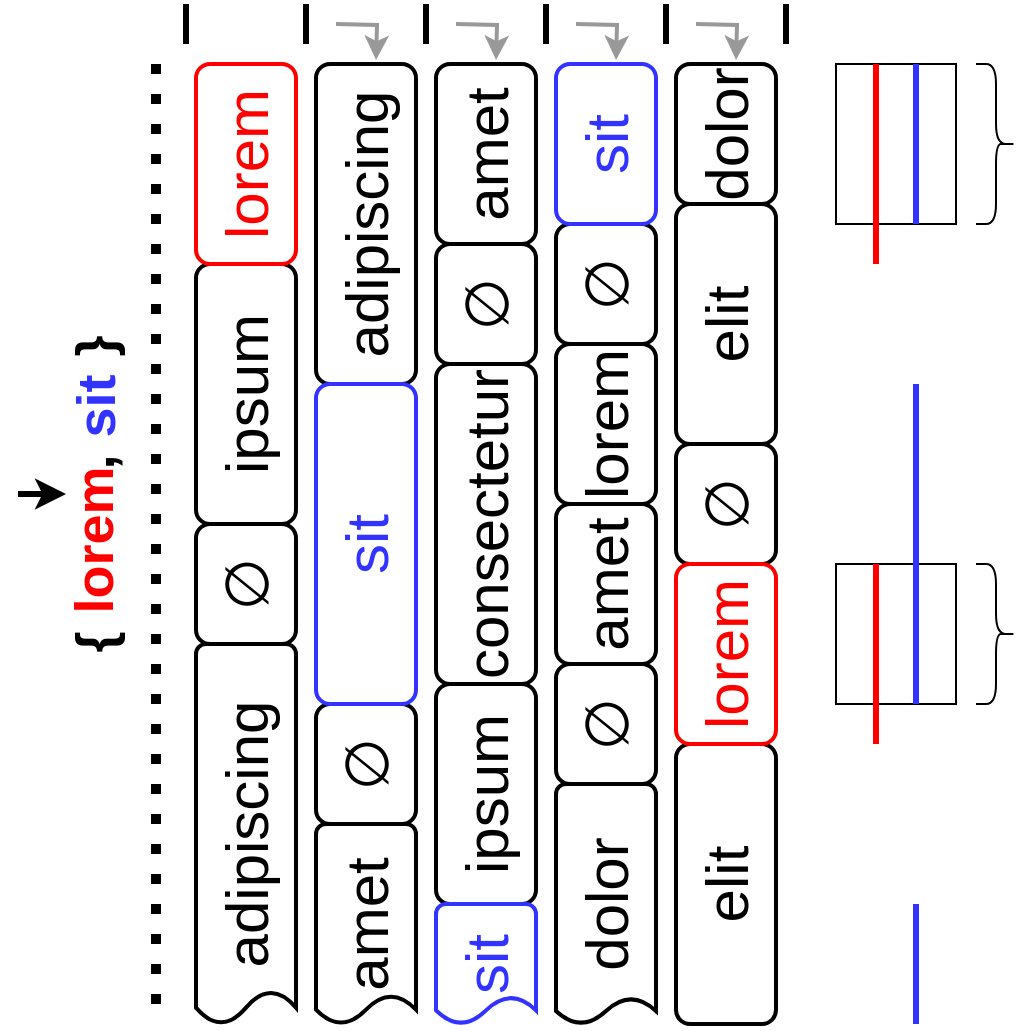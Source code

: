 <mxfile version="21.2.8" type="device">
  <diagram name="1 oldal" id="9zMQckgTDTX1H3_rx6Bh">
    <mxGraphModel dx="1434" dy="852" grid="1" gridSize="10" guides="0" tooltips="1" connect="1" arrows="1" fold="1" page="1" pageScale="1" pageWidth="827" pageHeight="1169" math="0" shadow="0">
      <root>
        <mxCell id="0" />
        <mxCell id="1" parent="0" />
        <mxCell id="TzNF0aJQ4u_LGAxk8pzm-8" value="" style="rounded=0;whiteSpace=wrap;html=1;fillColor=none;" parent="1" vertex="1">
          <mxGeometry x="450" y="190" width="60" height="80" as="geometry" />
        </mxCell>
        <mxCell id="TzNF0aJQ4u_LGAxk8pzm-9" value="" style="rounded=0;whiteSpace=wrap;html=1;fillColor=none;" parent="1" vertex="1">
          <mxGeometry x="450" y="440" width="60" height="70" as="geometry" />
        </mxCell>
        <mxCell id="6gjyLuOeQKCfZ8NrFjTt-1" value="adipiscing" style="strokeWidth=2;html=1;shape=mxgraph.flowchart.document2;whiteSpace=wrap;size=0.086;horizontal=0;fontSize=30;" parent="1" vertex="1">
          <mxGeometry x="130" y="480" width="50" height="190" as="geometry" />
        </mxCell>
        <mxCell id="6gjyLuOeQKCfZ8NrFjTt-7" value="&lt;meta charset=&quot;utf-8&quot;&gt;&lt;span lang=&quot;en&quot; class=&quot;ILfuVd&quot;&gt;&lt;span class=&quot;hgKElc&quot;&gt;∅&lt;/span&gt;&lt;/span&gt;" style="rounded=1;whiteSpace=wrap;html=1;absoluteArcSize=1;arcSize=14;strokeWidth=2;horizontal=0;fontSize=30;" parent="1" vertex="1">
          <mxGeometry x="190" y="510" width="50" height="60" as="geometry" />
        </mxCell>
        <mxCell id="6gjyLuOeQKCfZ8NrFjTt-8" value="amet" style="strokeWidth=2;html=1;shape=mxgraph.flowchart.document2;whiteSpace=wrap;size=0.144;horizontal=0;fontSize=30;" parent="1" vertex="1">
          <mxGeometry x="190" y="570" width="50" height="100" as="geometry" />
        </mxCell>
        <mxCell id="6gjyLuOeQKCfZ8NrFjTt-9" value="amet" style="rounded=1;whiteSpace=wrap;html=1;absoluteArcSize=1;arcSize=14;strokeWidth=2;horizontal=0;fontSize=30;" parent="1" vertex="1">
          <mxGeometry x="250" y="190" width="50" height="90" as="geometry" />
        </mxCell>
        <mxCell id="6gjyLuOeQKCfZ8NrFjTt-12" value="&lt;meta charset=&quot;utf-8&quot;&gt;&lt;span lang=&quot;en&quot; class=&quot;ILfuVd&quot;&gt;&lt;span class=&quot;hgKElc&quot;&gt;∅&lt;/span&gt;&lt;/span&gt;" style="rounded=1;whiteSpace=wrap;html=1;absoluteArcSize=1;arcSize=14;strokeWidth=2;horizontal=0;fontSize=30;" parent="1" vertex="1">
          <mxGeometry x="310" y="490" width="50" height="60" as="geometry" />
        </mxCell>
        <mxCell id="6gjyLuOeQKCfZ8NrFjTt-14" value="ipsum" style="rounded=1;whiteSpace=wrap;html=1;absoluteArcSize=1;arcSize=14;strokeWidth=2;horizontal=0;fontSize=30;" parent="1" vertex="1">
          <mxGeometry x="250" y="500" width="50" height="110" as="geometry" />
        </mxCell>
        <mxCell id="6gjyLuOeQKCfZ8NrFjTt-17" value="lorem" style="rounded=1;whiteSpace=wrap;html=1;absoluteArcSize=1;arcSize=14;strokeWidth=2;horizontal=0;fontSize=30;" parent="1" vertex="1">
          <mxGeometry x="310" y="330" width="50" height="80" as="geometry" />
        </mxCell>
        <mxCell id="6gjyLuOeQKCfZ8NrFjTt-19" value="dolor" style="strokeWidth=2;html=1;shape=mxgraph.flowchart.document2;whiteSpace=wrap;size=0.108;horizontal=0;fontSize=30;spacing=2;" parent="1" vertex="1">
          <mxGeometry x="310" y="550" width="50" height="120" as="geometry" />
        </mxCell>
        <mxCell id="6gjyLuOeQKCfZ8NrFjTt-20" value="dolor" style="rounded=1;whiteSpace=wrap;html=1;absoluteArcSize=1;arcSize=14;strokeWidth=2;horizontal=0;fontSize=30;" parent="1" vertex="1">
          <mxGeometry x="370" y="190" width="50" height="70" as="geometry" />
        </mxCell>
        <mxCell id="6gjyLuOeQKCfZ8NrFjTt-22" value="&lt;meta charset=&quot;utf-8&quot;&gt;&lt;span lang=&quot;en&quot; class=&quot;ILfuVd&quot;&gt;&lt;span class=&quot;hgKElc&quot;&gt;∅&lt;/span&gt;&lt;/span&gt;" style="rounded=1;whiteSpace=wrap;html=1;absoluteArcSize=1;arcSize=14;strokeWidth=2;horizontal=0;fontSize=30;" parent="1" vertex="1">
          <mxGeometry x="370" y="380" width="50" height="60" as="geometry" />
        </mxCell>
        <mxCell id="6gjyLuOeQKCfZ8NrFjTt-24" value="elit" style="rounded=1;whiteSpace=wrap;html=1;absoluteArcSize=1;arcSize=14;strokeWidth=2;horizontal=0;fontSize=30;" parent="1" vertex="1">
          <mxGeometry x="370" y="530" width="50" height="140" as="geometry" />
        </mxCell>
        <mxCell id="6gjyLuOeQKCfZ8NrFjTt-26" value="" style="endArrow=none;dashed=1;html=1;rounded=0;dashPattern=1 2;strokeWidth=5;jumpSize=7;jumpStyle=none;endFill=0;strokeColor=default;" parent="1" edge="1">
          <mxGeometry width="50" height="50" relative="1" as="geometry">
            <mxPoint x="110" y="660" as="sourcePoint" />
            <mxPoint x="110" y="190" as="targetPoint" />
          </mxGeometry>
        </mxCell>
        <mxCell id="6gjyLuOeQKCfZ8NrFjTt-27" value="" style="endArrow=none;html=1;rounded=0;strokeWidth=3;jumpSize=7;jumpStyle=none;endFill=0;strokeColor=default;" parent="1" edge="1">
          <mxGeometry width="50" height="50" relative="1" as="geometry">
            <mxPoint x="125" y="180" as="sourcePoint" />
            <mxPoint x="125" y="160" as="targetPoint" />
          </mxGeometry>
        </mxCell>
        <mxCell id="6gjyLuOeQKCfZ8NrFjTt-34" value="" style="endArrow=none;html=1;rounded=0;strokeWidth=3;jumpSize=7;jumpStyle=none;endFill=0;strokeColor=default;" parent="1" edge="1">
          <mxGeometry width="50" height="50" relative="1" as="geometry">
            <mxPoint x="185" y="180" as="sourcePoint" />
            <mxPoint x="185" y="160" as="targetPoint" />
          </mxGeometry>
        </mxCell>
        <mxCell id="6gjyLuOeQKCfZ8NrFjTt-35" value="" style="endArrow=none;html=1;rounded=0;strokeWidth=3;jumpSize=7;jumpStyle=none;endFill=0;strokeColor=default;" parent="1" edge="1">
          <mxGeometry width="50" height="50" relative="1" as="geometry">
            <mxPoint x="245" y="180" as="sourcePoint" />
            <mxPoint x="245" y="160" as="targetPoint" />
          </mxGeometry>
        </mxCell>
        <mxCell id="6gjyLuOeQKCfZ8NrFjTt-36" value="" style="endArrow=none;html=1;rounded=0;strokeWidth=3;jumpSize=7;jumpStyle=none;endFill=0;strokeColor=default;" parent="1" edge="1">
          <mxGeometry width="50" height="50" relative="1" as="geometry">
            <mxPoint x="305" y="180" as="sourcePoint" />
            <mxPoint x="305" y="160" as="targetPoint" />
          </mxGeometry>
        </mxCell>
        <mxCell id="6gjyLuOeQKCfZ8NrFjTt-37" value="" style="endArrow=none;html=1;rounded=0;strokeWidth=3;jumpSize=7;jumpStyle=none;endFill=0;strokeColor=default;" parent="1" edge="1">
          <mxGeometry width="50" height="50" relative="1" as="geometry">
            <mxPoint x="365" y="180" as="sourcePoint" />
            <mxPoint x="365" y="160" as="targetPoint" />
          </mxGeometry>
        </mxCell>
        <mxCell id="6gjyLuOeQKCfZ8NrFjTt-38" value="" style="endArrow=none;html=1;rounded=0;strokeWidth=3;jumpSize=7;jumpStyle=none;endFill=0;strokeColor=default;" parent="1" edge="1">
          <mxGeometry width="50" height="50" relative="1" as="geometry">
            <mxPoint x="425" y="180" as="sourcePoint" />
            <mxPoint x="425" y="160" as="targetPoint" />
          </mxGeometry>
        </mxCell>
        <mxCell id="6gjyLuOeQKCfZ8NrFjTt-44" value="" style="endArrow=classic;html=1;rounded=0;edgeStyle=orthogonalEdgeStyle;strokeWidth=2;strokeColor=#999999;" parent="1" edge="1">
          <mxGeometry width="50" height="50" relative="1" as="geometry">
            <mxPoint x="200" y="170" as="sourcePoint" />
            <mxPoint x="220" y="188" as="targetPoint" />
          </mxGeometry>
        </mxCell>
        <mxCell id="6gjyLuOeQKCfZ8NrFjTt-45" value="" style="endArrow=classic;html=1;rounded=0;edgeStyle=orthogonalEdgeStyle;strokeWidth=2;strokeColor=#999999;" parent="1" edge="1">
          <mxGeometry width="50" height="50" relative="1" as="geometry">
            <mxPoint x="260" y="170" as="sourcePoint" />
            <mxPoint x="280" y="188" as="targetPoint" />
          </mxGeometry>
        </mxCell>
        <mxCell id="6gjyLuOeQKCfZ8NrFjTt-46" value="" style="endArrow=classic;html=1;rounded=0;edgeStyle=orthogonalEdgeStyle;strokeWidth=2;strokeColor=#999999;" parent="1" edge="1">
          <mxGeometry width="50" height="50" relative="1" as="geometry">
            <mxPoint x="320" y="170" as="sourcePoint" />
            <mxPoint x="340" y="188" as="targetPoint" />
          </mxGeometry>
        </mxCell>
        <mxCell id="6gjyLuOeQKCfZ8NrFjTt-47" value="" style="endArrow=classic;html=1;rounded=0;edgeStyle=orthogonalEdgeStyle;strokeWidth=2;strokeColor=#999999;" parent="1" edge="1">
          <mxGeometry width="50" height="50" relative="1" as="geometry">
            <mxPoint x="380" y="170" as="sourcePoint" />
            <mxPoint x="400" y="188" as="targetPoint" />
          </mxGeometry>
        </mxCell>
        <mxCell id="6gjyLuOeQKCfZ8NrFjTt-2" value="ipsum" style="rounded=1;whiteSpace=wrap;html=1;absoluteArcSize=1;arcSize=14;strokeWidth=2;horizontal=0;fontSize=30;strokeColor=#000000;fontColor=#000000;" parent="1" vertex="1">
          <mxGeometry x="130" y="290" width="50" height="130" as="geometry" />
        </mxCell>
        <mxCell id="6gjyLuOeQKCfZ8NrFjTt-5" value="adipiscing" style="rounded=1;whiteSpace=wrap;html=1;absoluteArcSize=1;arcSize=14;strokeWidth=2;horizontal=0;fontSize=30;strokeColor=#000000;fontColor=#000000;" parent="1" vertex="1">
          <mxGeometry x="190" y="190" width="50" height="160" as="geometry" />
        </mxCell>
        <mxCell id="6gjyLuOeQKCfZ8NrFjTt-11" value="&lt;meta charset=&quot;utf-8&quot;&gt;&lt;span lang=&quot;en&quot; class=&quot;ILfuVd&quot;&gt;&lt;span class=&quot;hgKElc&quot;&gt;∅&lt;/span&gt;&lt;/span&gt;" style="rounded=1;whiteSpace=wrap;html=1;absoluteArcSize=1;arcSize=14;strokeWidth=2;horizontal=0;fontSize=30;strokeColor=#000000;fontColor=#000000;" parent="1" vertex="1">
          <mxGeometry x="250" y="280" width="50" height="60" as="geometry" />
        </mxCell>
        <mxCell id="6gjyLuOeQKCfZ8NrFjTt-16" value="&lt;meta charset=&quot;utf-8&quot;&gt;&lt;span lang=&quot;en&quot; class=&quot;ILfuVd&quot;&gt;&lt;span class=&quot;hgKElc&quot;&gt;∅&lt;/span&gt;&lt;/span&gt;" style="rounded=1;whiteSpace=wrap;html=1;absoluteArcSize=1;arcSize=14;strokeWidth=2;horizontal=0;fontSize=30;strokeColor=#000000;fontColor=#000000;" parent="1" vertex="1">
          <mxGeometry x="310" y="270" width="50" height="60" as="geometry" />
        </mxCell>
        <mxCell id="6gjyLuOeQKCfZ8NrFjTt-21" value="elit" style="rounded=1;whiteSpace=wrap;html=1;absoluteArcSize=1;arcSize=14;strokeWidth=2;horizontal=0;fontSize=30;strokeColor=#000000;fontColor=#000000;" parent="1" vertex="1">
          <mxGeometry x="370" y="260" width="50" height="120" as="geometry" />
        </mxCell>
        <mxCell id="6gjyLuOeQKCfZ8NrFjTt-4" value="&lt;meta charset=&quot;utf-8&quot;&gt;&lt;span lang=&quot;en&quot; class=&quot;ILfuVd&quot;&gt;&lt;span class=&quot;hgKElc&quot;&gt;∅&lt;/span&gt;&lt;/span&gt;" style="rounded=1;whiteSpace=wrap;html=1;absoluteArcSize=1;arcSize=14;strokeWidth=2;horizontal=0;fontSize=30;strokeColor=#000000;fontColor=#000000;" parent="1" vertex="1">
          <mxGeometry x="130" y="420" width="50" height="60" as="geometry" />
        </mxCell>
        <mxCell id="6gjyLuOeQKCfZ8NrFjTt-10" value="consectetur" style="rounded=1;whiteSpace=wrap;html=1;absoluteArcSize=1;arcSize=14;strokeWidth=2;horizontal=0;fontSize=30;fontColor=#000000;strokeColor=#000000;" parent="1" vertex="1">
          <mxGeometry x="250" y="340" width="50" height="160" as="geometry" />
        </mxCell>
        <mxCell id="6gjyLuOeQKCfZ8NrFjTt-18" value="amet" style="rounded=1;whiteSpace=wrap;html=1;absoluteArcSize=1;arcSize=14;strokeWidth=2;horizontal=0;fontSize=30;fontColor=#000000;strokeColor=#000000;" parent="1" vertex="1">
          <mxGeometry x="310" y="410" width="50" height="80" as="geometry" />
        </mxCell>
        <mxCell id="TzNF0aJQ4u_LGAxk8pzm-2" value="" style="endArrow=classic;html=1;rounded=0;strokeColor=#000000;strokeWidth=3;fontColor=#000000;" parent="1" edge="1">
          <mxGeometry width="50" height="50" relative="1" as="geometry">
            <mxPoint x="41" y="405" as="sourcePoint" />
            <mxPoint x="65" y="405" as="targetPoint" />
          </mxGeometry>
        </mxCell>
        <mxCell id="6gjyLuOeQKCfZ8NrFjTt-3" value="lorem" style="rounded=1;whiteSpace=wrap;html=1;absoluteArcSize=1;arcSize=14;strokeWidth=2;horizontal=0;fontSize=30;strokeColor=#FF0000;fontColor=#FF0000;" parent="1" vertex="1">
          <mxGeometry x="130" y="190" width="50" height="100" as="geometry" />
        </mxCell>
        <mxCell id="6gjyLuOeQKCfZ8NrFjTt-13" value="sit" style="strokeWidth=2;html=1;shape=mxgraph.flowchart.document2;whiteSpace=wrap;size=0.226;horizontal=0;fontSize=30;fontColor=#3333FF;strokeColor=#3333FF;" parent="1" vertex="1">
          <mxGeometry x="250" y="610" width="50" height="60" as="geometry" />
        </mxCell>
        <mxCell id="6gjyLuOeQKCfZ8NrFjTt-15" value="sit" style="rounded=1;whiteSpace=wrap;html=1;absoluteArcSize=1;arcSize=14;strokeWidth=2;horizontal=0;fontSize=30;fontColor=#3333FF;strokeColor=#3333FF;" parent="1" vertex="1">
          <mxGeometry x="310" y="190" width="50" height="80" as="geometry" />
        </mxCell>
        <mxCell id="6gjyLuOeQKCfZ8NrFjTt-6" value="sit" style="rounded=1;whiteSpace=wrap;html=1;absoluteArcSize=1;arcSize=14;strokeWidth=2;horizontal=0;fontSize=30;fontColor=#3333FF;strokeColor=#3333FF;" parent="1" vertex="1">
          <mxGeometry x="190" y="350" width="50" height="160" as="geometry" />
        </mxCell>
        <mxCell id="6gjyLuOeQKCfZ8NrFjTt-23" value="lorem" style="rounded=1;whiteSpace=wrap;html=1;absoluteArcSize=1;arcSize=14;strokeWidth=2;horizontal=0;fontSize=30;fontColor=#FF0000;strokeColor=#FF0000;" parent="1" vertex="1">
          <mxGeometry x="370" y="440" width="50" height="90" as="geometry" />
        </mxCell>
        <mxCell id="TzNF0aJQ4u_LGAxk8pzm-3" value="" style="endArrow=none;html=1;rounded=0;strokeWidth=3;strokeColor=#FF0000;" parent="1" edge="1">
          <mxGeometry width="50" height="50" relative="1" as="geometry">
            <mxPoint x="470" y="290" as="sourcePoint" />
            <mxPoint x="470" y="190" as="targetPoint" />
          </mxGeometry>
        </mxCell>
        <mxCell id="TzNF0aJQ4u_LGAxk8pzm-4" value="" style="endArrow=none;html=1;rounded=0;strokeWidth=3;strokeColor=#3333FF;" parent="1" edge="1">
          <mxGeometry width="50" height="50" relative="1" as="geometry">
            <mxPoint x="490" y="270" as="sourcePoint" />
            <mxPoint x="490" y="190" as="targetPoint" />
          </mxGeometry>
        </mxCell>
        <mxCell id="TzNF0aJQ4u_LGAxk8pzm-5" value="" style="endArrow=none;html=1;rounded=0;strokeWidth=3;strokeColor=#3333FF;" parent="1" edge="1">
          <mxGeometry width="50" height="50" relative="1" as="geometry">
            <mxPoint x="490" y="510" as="sourcePoint" />
            <mxPoint x="490" y="350" as="targetPoint" />
          </mxGeometry>
        </mxCell>
        <mxCell id="TzNF0aJQ4u_LGAxk8pzm-6" value="" style="endArrow=none;html=1;rounded=0;strokeWidth=3;strokeColor=#FF0000;" parent="1" edge="1">
          <mxGeometry width="50" height="50" relative="1" as="geometry">
            <mxPoint x="470" y="530" as="sourcePoint" />
            <mxPoint x="470" y="440" as="targetPoint" />
          </mxGeometry>
        </mxCell>
        <mxCell id="TzNF0aJQ4u_LGAxk8pzm-7" value="" style="endArrow=none;html=1;rounded=0;strokeWidth=3;strokeColor=#3333FF;" parent="1" edge="1">
          <mxGeometry width="50" height="50" relative="1" as="geometry">
            <mxPoint x="490" y="670" as="sourcePoint" />
            <mxPoint x="490" y="610" as="targetPoint" />
          </mxGeometry>
        </mxCell>
        <mxCell id="TzNF0aJQ4u_LGAxk8pzm-10" value="" style="shape=curlyBracket;whiteSpace=wrap;html=1;rounded=1;flipH=1;labelPosition=right;verticalLabelPosition=middle;align=left;verticalAlign=middle;" parent="1" vertex="1">
          <mxGeometry x="520" y="190" width="20" height="80" as="geometry" />
        </mxCell>
        <mxCell id="TzNF0aJQ4u_LGAxk8pzm-11" value="" style="shape=curlyBracket;whiteSpace=wrap;html=1;rounded=1;flipH=1;labelPosition=right;verticalLabelPosition=middle;align=left;verticalAlign=middle;" parent="1" vertex="1">
          <mxGeometry x="520" y="440" width="20" height="70" as="geometry" />
        </mxCell>
        <mxCell id="wp-NA8kri3rjk7L92WM5-1" value="lorem" style="text;html=1;strokeColor=none;fillColor=none;align=center;verticalAlign=middle;whiteSpace=wrap;rounded=0;horizontal=0;fontSize=27;fontStyle=1;fontColor=#FF0000;" parent="1" vertex="1">
          <mxGeometry x="59" y="375" width="40" height="107" as="geometry" />
        </mxCell>
        <mxCell id="wp-NA8kri3rjk7L92WM5-2" value="sit" style="text;html=1;strokeColor=none;fillColor=none;align=center;verticalAlign=middle;whiteSpace=wrap;rounded=0;horizontal=0;fontSize=27;fontStyle=1;fontColor=#3333FF;" parent="1" vertex="1">
          <mxGeometry x="60" y="331" width="40" height="61" as="geometry" />
        </mxCell>
        <mxCell id="hvgZrDZ5TAC8yWmtueVv-4" value="{" style="text;html=1;strokeColor=none;fillColor=none;align=center;verticalAlign=middle;whiteSpace=wrap;rounded=0;horizontal=0;fontSize=27;fontStyle=1" parent="1" vertex="1">
          <mxGeometry x="60" y="459" width="40" height="40" as="geometry" />
        </mxCell>
        <mxCell id="hvgZrDZ5TAC8yWmtueVv-5" value="}" style="text;html=1;strokeColor=none;fillColor=none;align=center;verticalAlign=middle;whiteSpace=wrap;rounded=0;horizontal=0;fontSize=27;fontStyle=1" parent="1" vertex="1">
          <mxGeometry x="60" y="311" width="40" height="40" as="geometry" />
        </mxCell>
        <mxCell id="hvgZrDZ5TAC8yWmtueVv-6" value="," style="text;html=1;strokeColor=none;fillColor=none;align=center;verticalAlign=middle;whiteSpace=wrap;rounded=0;horizontal=0;fontSize=27;fontStyle=1" parent="1" vertex="1">
          <mxGeometry x="60" y="369" width="40" height="40" as="geometry" />
        </mxCell>
      </root>
    </mxGraphModel>
  </diagram>
</mxfile>
